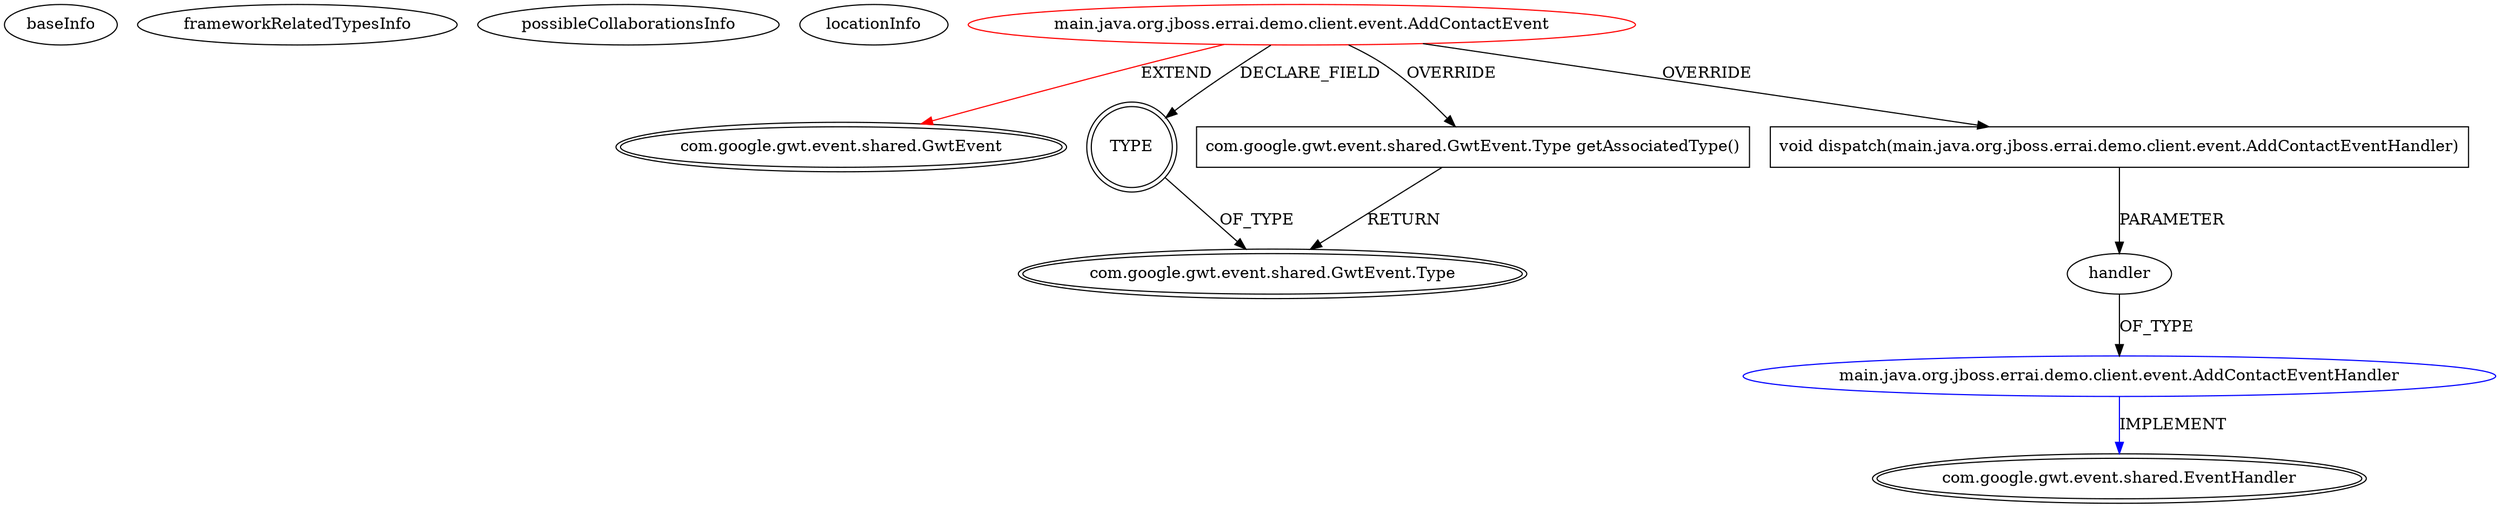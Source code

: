 digraph {
baseInfo[graphId=1106,category="extension_graph",isAnonymous=false,possibleRelation=true]
frameworkRelatedTypesInfo[0="com.google.gwt.event.shared.GwtEvent"]
possibleCollaborationsInfo[0="1106~OVERRIDING_METHOD_DECLARATION-PARAMETER_DECLARATION-~com.google.gwt.event.shared.GwtEvent ~com.google.gwt.event.shared.EventHandler ~false~false"]
locationInfo[projectName="csadilek-errai-mvp-demo",filePath="/csadilek-errai-mvp-demo/errai-mvp-demo-master/src/main/java/org/jboss/errai/demo/client/event/AddContactEvent.java",contextSignature="AddContactEvent",graphId="1106"]
0[label="main.java.org.jboss.errai.demo.client.event.AddContactEvent",vertexType="ROOT_CLIENT_CLASS_DECLARATION",isFrameworkType=false,color=red]
1[label="com.google.gwt.event.shared.GwtEvent",vertexType="FRAMEWORK_CLASS_TYPE",isFrameworkType=true,peripheries=2]
2[label="TYPE",vertexType="FIELD_DECLARATION",isFrameworkType=true,peripheries=2,shape=circle]
3[label="com.google.gwt.event.shared.GwtEvent.Type",vertexType="FRAMEWORK_CLASS_TYPE",isFrameworkType=true,peripheries=2]
4[label="com.google.gwt.event.shared.GwtEvent.Type getAssociatedType()",vertexType="OVERRIDING_METHOD_DECLARATION",isFrameworkType=false,shape=box]
6[label="void dispatch(main.java.org.jboss.errai.demo.client.event.AddContactEventHandler)",vertexType="OVERRIDING_METHOD_DECLARATION",isFrameworkType=false,shape=box]
7[label="handler",vertexType="PARAMETER_DECLARATION",isFrameworkType=false]
8[label="main.java.org.jboss.errai.demo.client.event.AddContactEventHandler",vertexType="REFERENCE_CLIENT_CLASS_DECLARATION",isFrameworkType=false,color=blue]
9[label="com.google.gwt.event.shared.EventHandler",vertexType="FRAMEWORK_INTERFACE_TYPE",isFrameworkType=true,peripheries=2]
0->1[label="EXTEND",color=red]
0->2[label="DECLARE_FIELD"]
2->3[label="OF_TYPE"]
0->4[label="OVERRIDE"]
4->3[label="RETURN"]
0->6[label="OVERRIDE"]
8->9[label="IMPLEMENT",color=blue]
7->8[label="OF_TYPE"]
6->7[label="PARAMETER"]
}
